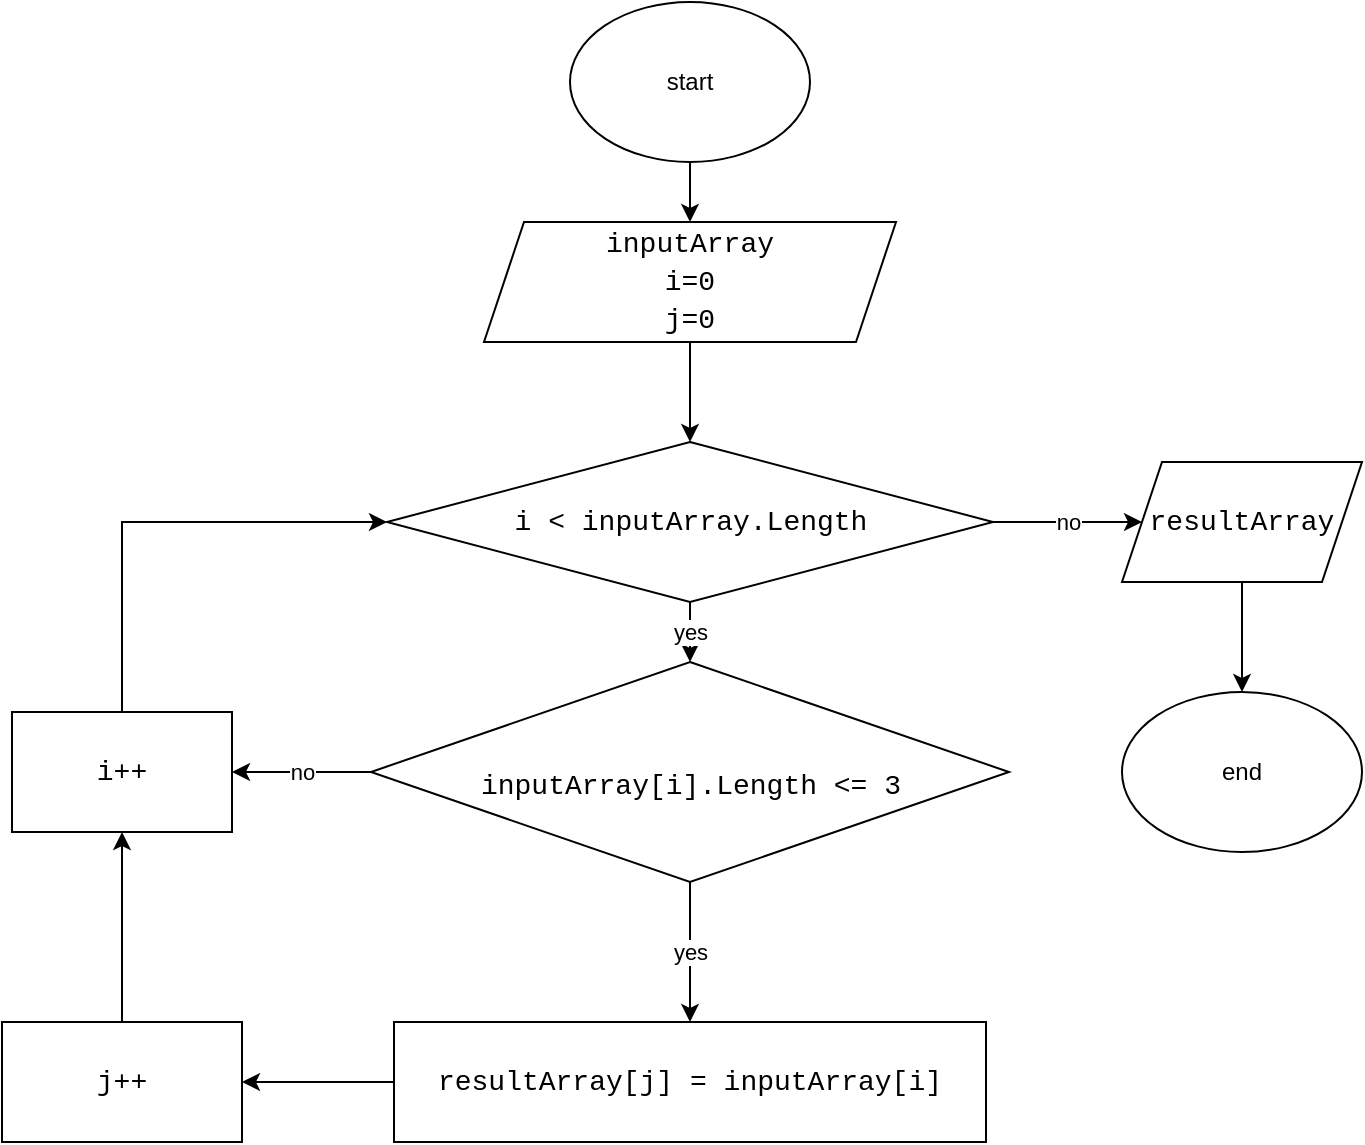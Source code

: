 <mxfile version="22.0.8" type="device">
  <diagram id="C5RBs43oDa-KdzZeNtuy" name="Page-1">
    <mxGraphModel dx="1562" dy="950" grid="1" gridSize="10" guides="1" tooltips="1" connect="1" arrows="1" fold="1" page="1" pageScale="1" pageWidth="827" pageHeight="1169" math="0" shadow="0">
      <root>
        <mxCell id="WIyWlLk6GJQsqaUBKTNV-0" />
        <mxCell id="WIyWlLk6GJQsqaUBKTNV-1" parent="WIyWlLk6GJQsqaUBKTNV-0" />
        <mxCell id="LxkrdeEVsKWQ93lkSonP-8" value="" style="edgeStyle=orthogonalEdgeStyle;rounded=0;orthogonalLoop=1;jettySize=auto;html=1;" edge="1" parent="WIyWlLk6GJQsqaUBKTNV-1" source="LxkrdeEVsKWQ93lkSonP-0" target="LxkrdeEVsKWQ93lkSonP-1">
          <mxGeometry relative="1" as="geometry" />
        </mxCell>
        <mxCell id="LxkrdeEVsKWQ93lkSonP-0" value="start" style="ellipse;whiteSpace=wrap;html=1;" vertex="1" parent="WIyWlLk6GJQsqaUBKTNV-1">
          <mxGeometry x="354" y="60" width="120" height="80" as="geometry" />
        </mxCell>
        <mxCell id="LxkrdeEVsKWQ93lkSonP-9" value="" style="edgeStyle=orthogonalEdgeStyle;rounded=0;orthogonalLoop=1;jettySize=auto;html=1;" edge="1" parent="WIyWlLk6GJQsqaUBKTNV-1" source="LxkrdeEVsKWQ93lkSonP-1" target="LxkrdeEVsKWQ93lkSonP-2">
          <mxGeometry relative="1" as="geometry" />
        </mxCell>
        <mxCell id="LxkrdeEVsKWQ93lkSonP-1" value="&lt;div style=&quot;font-family: Consolas, &amp;quot;Courier New&amp;quot;, monospace; font-size: 14px; line-height: 19px;&quot;&gt;&lt;span style=&quot;background-color: rgb(255, 255, 255);&quot;&gt;inputArray&lt;/span&gt;&lt;/div&gt;&lt;div style=&quot;font-family: Consolas, &amp;quot;Courier New&amp;quot;, monospace; font-size: 14px; line-height: 19px;&quot;&gt;&lt;span style=&quot;background-color: rgb(255, 255, 255);&quot;&gt;i=0&lt;/span&gt;&lt;/div&gt;&lt;div style=&quot;font-family: Consolas, &amp;quot;Courier New&amp;quot;, monospace; font-size: 14px; line-height: 19px;&quot;&gt;&lt;span style=&quot;background-color: rgb(255, 255, 255);&quot;&gt;j=0&lt;/span&gt;&lt;/div&gt;" style="shape=parallelogram;perimeter=parallelogramPerimeter;whiteSpace=wrap;html=1;fixedSize=1;fillColor=#FFFFFF;" vertex="1" parent="WIyWlLk6GJQsqaUBKTNV-1">
          <mxGeometry x="311" y="170" width="206" height="60" as="geometry" />
        </mxCell>
        <mxCell id="LxkrdeEVsKWQ93lkSonP-10" value="yes" style="edgeStyle=orthogonalEdgeStyle;rounded=0;orthogonalLoop=1;jettySize=auto;html=1;" edge="1" parent="WIyWlLk6GJQsqaUBKTNV-1" source="LxkrdeEVsKWQ93lkSonP-2" target="LxkrdeEVsKWQ93lkSonP-3">
          <mxGeometry relative="1" as="geometry" />
        </mxCell>
        <mxCell id="LxkrdeEVsKWQ93lkSonP-19" value="no" style="edgeStyle=orthogonalEdgeStyle;rounded=0;orthogonalLoop=1;jettySize=auto;html=1;" edge="1" parent="WIyWlLk6GJQsqaUBKTNV-1" source="LxkrdeEVsKWQ93lkSonP-2" target="LxkrdeEVsKWQ93lkSonP-18">
          <mxGeometry relative="1" as="geometry" />
        </mxCell>
        <mxCell id="LxkrdeEVsKWQ93lkSonP-2" value="&lt;div style=&quot;font-family: Consolas, &amp;quot;Courier New&amp;quot;, monospace; font-size: 14px; line-height: 19px;&quot;&gt;&lt;span style=&quot;background-color: rgb(255, 255, 255);&quot;&gt;i &amp;lt; inputArray.Length&lt;/span&gt;&lt;/div&gt;" style="rhombus;whiteSpace=wrap;html=1;" vertex="1" parent="WIyWlLk6GJQsqaUBKTNV-1">
          <mxGeometry x="262.5" y="280" width="303" height="80" as="geometry" />
        </mxCell>
        <mxCell id="LxkrdeEVsKWQ93lkSonP-11" value="yes" style="edgeStyle=orthogonalEdgeStyle;rounded=0;orthogonalLoop=1;jettySize=auto;html=1;" edge="1" parent="WIyWlLk6GJQsqaUBKTNV-1" source="LxkrdeEVsKWQ93lkSonP-3" target="LxkrdeEVsKWQ93lkSonP-6">
          <mxGeometry relative="1" as="geometry" />
        </mxCell>
        <mxCell id="LxkrdeEVsKWQ93lkSonP-14" value="no" style="edgeStyle=orthogonalEdgeStyle;rounded=0;orthogonalLoop=1;jettySize=auto;html=1;" edge="1" parent="WIyWlLk6GJQsqaUBKTNV-1" source="LxkrdeEVsKWQ93lkSonP-3" target="LxkrdeEVsKWQ93lkSonP-7">
          <mxGeometry relative="1" as="geometry" />
        </mxCell>
        <mxCell id="LxkrdeEVsKWQ93lkSonP-13" value="" style="edgeStyle=orthogonalEdgeStyle;rounded=0;orthogonalLoop=1;jettySize=auto;html=1;" edge="1" parent="WIyWlLk6GJQsqaUBKTNV-1" source="LxkrdeEVsKWQ93lkSonP-5" target="LxkrdeEVsKWQ93lkSonP-7">
          <mxGeometry relative="1" as="geometry" />
        </mxCell>
        <mxCell id="LxkrdeEVsKWQ93lkSonP-5" value="&lt;div style=&quot;font-family: Consolas, &amp;quot;Courier New&amp;quot;, monospace; font-size: 14px; line-height: 19px;&quot;&gt;&lt;span style=&quot;background-color: rgb(255, 255, 255);&quot;&gt;j++&lt;/span&gt;&lt;/div&gt;" style="rounded=0;whiteSpace=wrap;html=1;" vertex="1" parent="WIyWlLk6GJQsqaUBKTNV-1">
          <mxGeometry x="70" y="570" width="120" height="60" as="geometry" />
        </mxCell>
        <mxCell id="LxkrdeEVsKWQ93lkSonP-12" value="" style="edgeStyle=orthogonalEdgeStyle;rounded=0;orthogonalLoop=1;jettySize=auto;html=1;" edge="1" parent="WIyWlLk6GJQsqaUBKTNV-1" source="LxkrdeEVsKWQ93lkSonP-6" target="LxkrdeEVsKWQ93lkSonP-5">
          <mxGeometry relative="1" as="geometry" />
        </mxCell>
        <mxCell id="LxkrdeEVsKWQ93lkSonP-6" value="&lt;div style=&quot;font-family: Consolas, &amp;quot;Courier New&amp;quot;, monospace; font-size: 14px; line-height: 19px;&quot;&gt;&lt;span style=&quot;background-color: rgb(255, 255, 255);&quot;&gt;resultArray[j] = inputArray[i]&lt;/span&gt;&lt;/div&gt;" style="rounded=0;whiteSpace=wrap;html=1;" vertex="1" parent="WIyWlLk6GJQsqaUBKTNV-1">
          <mxGeometry x="266" y="570" width="296" height="60" as="geometry" />
        </mxCell>
        <mxCell id="LxkrdeEVsKWQ93lkSonP-7" value="&lt;div style=&quot;font-family: Consolas, &amp;quot;Courier New&amp;quot;, monospace; font-size: 14px; line-height: 19px;&quot;&gt;&lt;span style=&quot;background-color: rgb(255, 255, 255);&quot;&gt;i&lt;/span&gt;&lt;span style=&quot;background-color: rgb(255, 255, 255);&quot;&gt;++&lt;/span&gt;&lt;/div&gt;" style="rounded=0;whiteSpace=wrap;html=1;" vertex="1" parent="WIyWlLk6GJQsqaUBKTNV-1">
          <mxGeometry x="75" y="415" width="110" height="60" as="geometry" />
        </mxCell>
        <mxCell id="LxkrdeEVsKWQ93lkSonP-15" value="" style="endArrow=classic;html=1;rounded=0;" edge="1" parent="WIyWlLk6GJQsqaUBKTNV-1" source="LxkrdeEVsKWQ93lkSonP-3">
          <mxGeometry width="50" height="50" relative="1" as="geometry">
            <mxPoint x="390" y="510" as="sourcePoint" />
            <mxPoint x="440" y="460" as="targetPoint" />
          </mxGeometry>
        </mxCell>
        <mxCell id="LxkrdeEVsKWQ93lkSonP-16" value="" style="endArrow=classic;html=1;rounded=0;entryX=0;entryY=0.5;entryDx=0;entryDy=0;exitX=0.5;exitY=0;exitDx=0;exitDy=0;" edge="1" parent="WIyWlLk6GJQsqaUBKTNV-1" source="LxkrdeEVsKWQ93lkSonP-7" target="LxkrdeEVsKWQ93lkSonP-2">
          <mxGeometry width="50" height="50" relative="1" as="geometry">
            <mxPoint x="126.44" y="425" as="sourcePoint" />
            <mxPoint x="190.002" y="377.607" as="targetPoint" />
            <Array as="points">
              <mxPoint x="130" y="320" />
            </Array>
          </mxGeometry>
        </mxCell>
        <mxCell id="LxkrdeEVsKWQ93lkSonP-3" value="&lt;br&gt;&lt;div style=&quot;font-family: Consolas, &amp;quot;Courier New&amp;quot;, monospace; font-weight: normal; font-size: 14px; line-height: 19px;&quot;&gt;&lt;div style=&quot;&quot;&gt;&lt;span style=&quot;background-color: rgb(255, 255, 255);&quot;&gt;inputArray[i].Length &amp;lt;= 3&lt;/span&gt;&lt;/div&gt;&lt;/div&gt;" style="rhombus;whiteSpace=wrap;html=1;" vertex="1" parent="WIyWlLk6GJQsqaUBKTNV-1">
          <mxGeometry x="254.5" y="390" width="319" height="110" as="geometry" />
        </mxCell>
        <mxCell id="LxkrdeEVsKWQ93lkSonP-21" value="" style="edgeStyle=orthogonalEdgeStyle;rounded=0;orthogonalLoop=1;jettySize=auto;html=1;" edge="1" parent="WIyWlLk6GJQsqaUBKTNV-1" source="LxkrdeEVsKWQ93lkSonP-18" target="LxkrdeEVsKWQ93lkSonP-20">
          <mxGeometry relative="1" as="geometry" />
        </mxCell>
        <mxCell id="LxkrdeEVsKWQ93lkSonP-18" value="&lt;div style=&quot;font-family: Consolas, &amp;quot;Courier New&amp;quot;, monospace; font-size: 14px; line-height: 19px;&quot;&gt;&lt;span style=&quot;background-color: rgb(255, 255, 255);&quot;&gt;resultArray&lt;/span&gt;&lt;/div&gt;" style="shape=parallelogram;perimeter=parallelogramPerimeter;whiteSpace=wrap;html=1;fixedSize=1;" vertex="1" parent="WIyWlLk6GJQsqaUBKTNV-1">
          <mxGeometry x="630" y="290" width="120" height="60" as="geometry" />
        </mxCell>
        <mxCell id="LxkrdeEVsKWQ93lkSonP-20" value="end" style="ellipse;whiteSpace=wrap;html=1;" vertex="1" parent="WIyWlLk6GJQsqaUBKTNV-1">
          <mxGeometry x="630" y="405" width="120" height="80" as="geometry" />
        </mxCell>
      </root>
    </mxGraphModel>
  </diagram>
</mxfile>
